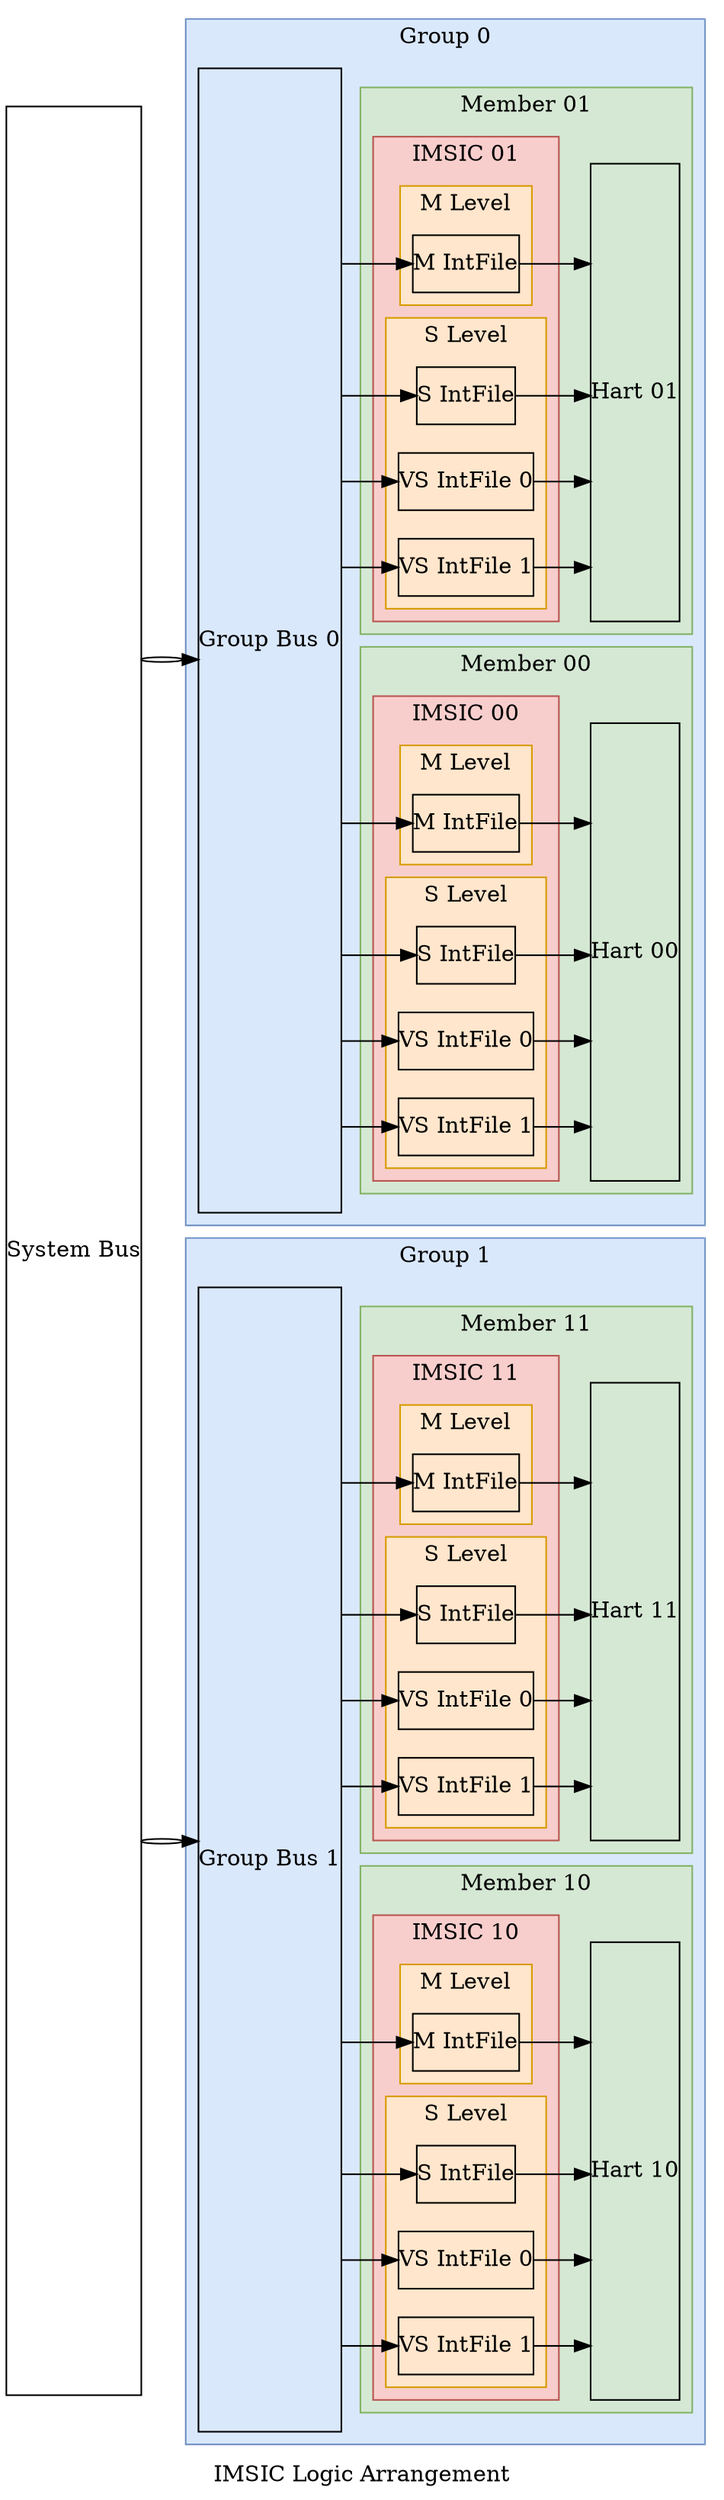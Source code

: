 digraph G {
bgcolor=transparent;
label="IMSIC Logic Arrangement";
rankdir=LR;
splines=ortho;
node [margin=0, shape=box];
bus [height=20, label="System Bus"];
subgraph group_0 {
bgcolor="#DAE8FC";
cluster=True;
label="Group 0";
pencolor="#6C8EBF";
bus_0 [height=10, label="Group Bus 0"];
subgraph imsichart_0_0 {
bgcolor="#D5E8D4";
cluster=True;
label="Member 00";
pencolor="#82B366";
imsichart_0_0_hart [height=4, label="Hart 00"];
subgraph imsic_0_0 {
bgcolor="#F8CECC";
cluster=True;
label="IMSIC 00";
pencolor="#B85450";
subgraph imsic_0_0_m {
bgcolor="#FFE6CC";
cluster=True;
label="M Level";
pencolor="#D79B00";
imsic_0_0_intfile_m [label="M IntFile"];
}

subgraph imsic_0_0_s {
bgcolor="#FFE6CC";
cluster=True;
label="S Level";
pencolor="#D79B00";
imsic_0_0_intfile_s [label="S IntFile"];
imsic_0_0_intfile_vs_0 [label="VS IntFile 0"];
imsic_0_0_intfile_vs_1 [label="VS IntFile 1"];
}

}

imsic_0_0_intfile_m -> imsichart_0_0_hart;
imsic_0_0_intfile_s -> imsichart_0_0_hart;
imsic_0_0_intfile_vs_0 -> imsichart_0_0_hart;
imsic_0_0_intfile_vs_1 -> imsichart_0_0_hart;
}

bus_0 -> imsic_0_0_intfile_m;
bus_0 -> imsic_0_0_intfile_s;
bus_0 -> imsic_0_0_intfile_vs_0;
bus_0 -> imsic_0_0_intfile_vs_1;
subgraph imsichart_0_1 {
bgcolor="#D5E8D4";
cluster=True;
label="Member 01";
pencolor="#82B366";
imsichart_0_1_hart [height=4, label="Hart 01"];
subgraph imsic_0_1 {
bgcolor="#F8CECC";
cluster=True;
label="IMSIC 01";
pencolor="#B85450";
subgraph imsic_0_1_m {
bgcolor="#FFE6CC";
cluster=True;
label="M Level";
pencolor="#D79B00";
imsic_0_1_intfile_m [label="M IntFile"];
}

subgraph imsic_0_1_s {
bgcolor="#FFE6CC";
cluster=True;
label="S Level";
pencolor="#D79B00";
imsic_0_1_intfile_s [label="S IntFile"];
imsic_0_1_intfile_vs_0 [label="VS IntFile 0"];
imsic_0_1_intfile_vs_1 [label="VS IntFile 1"];
}

}

imsic_0_1_intfile_m -> imsichart_0_1_hart;
imsic_0_1_intfile_s -> imsichart_0_1_hart;
imsic_0_1_intfile_vs_0 -> imsichart_0_1_hart;
imsic_0_1_intfile_vs_1 -> imsichart_0_1_hart;
}

bus_0 -> imsic_0_1_intfile_m;
bus_0 -> imsic_0_1_intfile_s;
bus_0 -> imsic_0_1_intfile_vs_0;
bus_0 -> imsic_0_1_intfile_vs_1;
}

bus -> bus_0  [color="black:invis:black"];
subgraph group_1 {
bgcolor="#DAE8FC";
cluster=True;
label="Group 1";
pencolor="#6C8EBF";
bus_1 [height=10, label="Group Bus 1"];
subgraph imsichart_1_0 {
bgcolor="#D5E8D4";
cluster=True;
label="Member 10";
pencolor="#82B366";
imsichart_1_0_hart [height=4, label="Hart 10"];
subgraph imsic_1_0 {
bgcolor="#F8CECC";
cluster=True;
label="IMSIC 10";
pencolor="#B85450";
subgraph imsic_1_0_m {
bgcolor="#FFE6CC";
cluster=True;
label="M Level";
pencolor="#D79B00";
imsic_1_0_intfile_m [label="M IntFile"];
}

subgraph imsic_1_0_s {
bgcolor="#FFE6CC";
cluster=True;
label="S Level";
pencolor="#D79B00";
imsic_1_0_intfile_s [label="S IntFile"];
imsic_1_0_intfile_vs_0 [label="VS IntFile 0"];
imsic_1_0_intfile_vs_1 [label="VS IntFile 1"];
}

}

imsic_1_0_intfile_m -> imsichart_1_0_hart;
imsic_1_0_intfile_s -> imsichart_1_0_hart;
imsic_1_0_intfile_vs_0 -> imsichart_1_0_hart;
imsic_1_0_intfile_vs_1 -> imsichart_1_0_hart;
}

bus_1 -> imsic_1_0_intfile_m;
bus_1 -> imsic_1_0_intfile_s;
bus_1 -> imsic_1_0_intfile_vs_0;
bus_1 -> imsic_1_0_intfile_vs_1;
subgraph imsichart_1_1 {
bgcolor="#D5E8D4";
cluster=True;
label="Member 11";
pencolor="#82B366";
imsichart_1_1_hart [height=4, label="Hart 11"];
subgraph imsic_1_1 {
bgcolor="#F8CECC";
cluster=True;
label="IMSIC 11";
pencolor="#B85450";
subgraph imsic_1_1_m {
bgcolor="#FFE6CC";
cluster=True;
label="M Level";
pencolor="#D79B00";
imsic_1_1_intfile_m [label="M IntFile"];
}

subgraph imsic_1_1_s {
bgcolor="#FFE6CC";
cluster=True;
label="S Level";
pencolor="#D79B00";
imsic_1_1_intfile_s [label="S IntFile"];
imsic_1_1_intfile_vs_0 [label="VS IntFile 0"];
imsic_1_1_intfile_vs_1 [label="VS IntFile 1"];
}

}

imsic_1_1_intfile_m -> imsichart_1_1_hart;
imsic_1_1_intfile_s -> imsichart_1_1_hart;
imsic_1_1_intfile_vs_0 -> imsichart_1_1_hart;
imsic_1_1_intfile_vs_1 -> imsichart_1_1_hart;
}

bus_1 -> imsic_1_1_intfile_m;
bus_1 -> imsic_1_1_intfile_s;
bus_1 -> imsic_1_1_intfile_vs_0;
bus_1 -> imsic_1_1_intfile_vs_1;
}

bus -> bus_1  [color="black:invis:black"];
}
